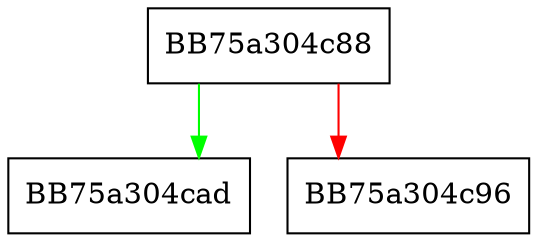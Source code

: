 digraph msil_pop_from_tstack {
  node [shape="box"];
  graph [splines=ortho];
  BB75a304c88 -> BB75a304cad [color="green"];
  BB75a304c88 -> BB75a304c96 [color="red"];
}